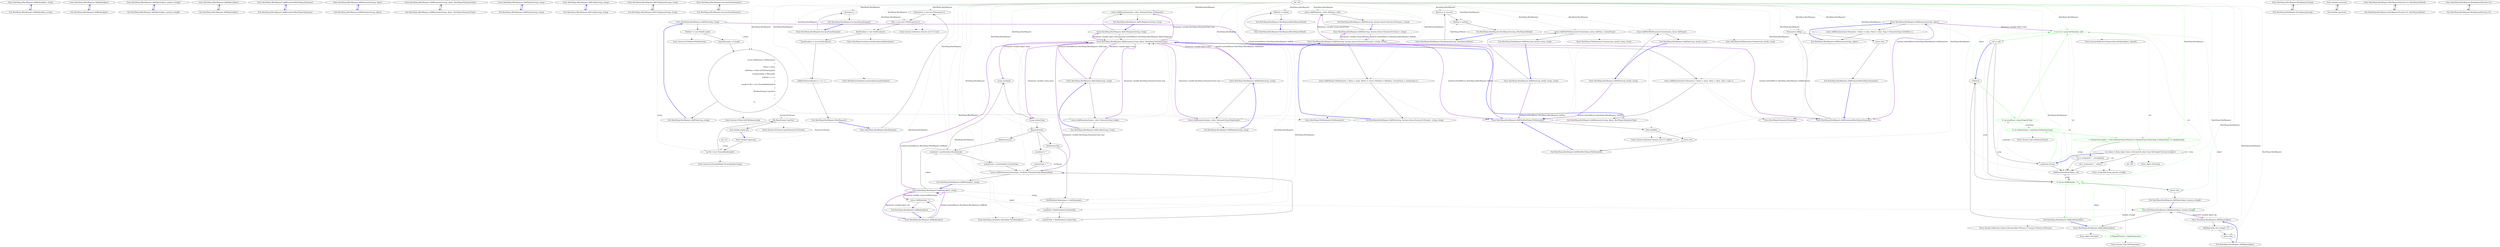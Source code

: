 digraph  {
n0 [cluster="RestSharp.IRestRequest.AddBody(object, string)", label="Entry RestSharp.IRestRequest.AddBody(object, string)", span="167-167"];
n1 [cluster="RestSharp.IRestRequest.AddBody(object, string)", label="Exit RestSharp.IRestRequest.AddBody(object, string)", span="167-167"];
n2 [cluster="RestSharp.IRestRequest.AddBody(object)", label="Entry RestSharp.IRestRequest.AddBody(object)", span="174-174"];
n3 [cluster="RestSharp.IRestRequest.AddBody(object)", label="Exit RestSharp.IRestRequest.AddBody(object)", span="174-174"];
n4 [cluster="RestSharp.IRestRequest.AddObject(object, params string[])", label="Entry RestSharp.IRestRequest.AddObject(object, params string[])", span="185-185"];
n5 [cluster="RestSharp.IRestRequest.AddObject(object, params string[])", label="Exit RestSharp.IRestRequest.AddObject(object, params string[])", span="185-185"];
n6 [cluster="RestSharp.IRestRequest.AddObject(object)", label="Entry RestSharp.IRestRequest.AddObject(object)", span="192-192"];
n7 [cluster="RestSharp.IRestRequest.AddObject(object)", label="Exit RestSharp.IRestRequest.AddObject(object)", span="192-192"];
n8 [cluster="RestSharp.IRestRequest.AddParameter(RestSharp.Parameter)", label="Entry RestSharp.IRestRequest.AddParameter(RestSharp.Parameter)", span="199-199"];
n9 [cluster="RestSharp.IRestRequest.AddParameter(RestSharp.Parameter)", label="Exit RestSharp.IRestRequest.AddParameter(RestSharp.Parameter)", span="199-199"];
n10 [cluster="RestSharp.IRestRequest.AddParameter(string, object)", label="Entry RestSharp.IRestRequest.AddParameter(string, object)", span="207-207"];
n11 [cluster="RestSharp.IRestRequest.AddParameter(string, object)", label="Exit RestSharp.IRestRequest.AddParameter(string, object)", span="207-207"];
n12 [cluster="RestSharp.IRestRequest.AddParameter(string, object, RestSharp.ParameterType)", label="Entry RestSharp.IRestRequest.AddParameter(string, object, RestSharp.ParameterType)", span="221-221"];
n13 [cluster="RestSharp.IRestRequest.AddParameter(string, object, RestSharp.ParameterType)", label="Exit RestSharp.IRestRequest.AddParameter(string, object, RestSharp.ParameterType)", span="221-221"];
n14 [cluster="RestSharp.IRestRequest.AddHeader(string, string)", label="Entry RestSharp.IRestRequest.AddHeader(string, string)", span="229-229"];
n15 [cluster="RestSharp.IRestRequest.AddHeader(string, string)", label="Exit RestSharp.IRestRequest.AddHeader(string, string)", span="229-229"];
n16 [cluster="RestSharp.IRestRequest.AddCookie(string, string)", label="Entry RestSharp.IRestRequest.AddCookie(string, string)", span="237-237"];
n17 [cluster="RestSharp.IRestRequest.AddCookie(string, string)", label="Exit RestSharp.IRestRequest.AddCookie(string, string)", span="237-237"];
n18 [cluster="RestSharp.IRestRequest.AddUrlSegment(string, string)", label="Entry RestSharp.IRestRequest.AddUrlSegment(string, string)", span="245-245"];
n19 [cluster="RestSharp.IRestRequest.AddUrlSegment(string, string)", label="Exit RestSharp.IRestRequest.AddUrlSegment(string, string)", span="245-245"];
n20 [cluster="RestSharp.IRestRequest.IncreaseNumAttempts()", label="Entry RestSharp.IRestRequest.IncreaseNumAttempts()", span="248-248"];
n21 [cluster="RestSharp.IRestRequest.IncreaseNumAttempts()", label="Exit RestSharp.IRestRequest.IncreaseNumAttempts()", span="248-248"];
m0_25 [cluster="RestSharp.RestRequest.AddFile(string, string)", file="RestRequest.cs", label="Entry RestSharp.RestRequest.AddFile(string, string)", span="132-132"];
m0_26 [cluster="RestSharp.RestRequest.AddFile(string, string)", file="RestRequest.cs", label="FileInfo f = new FileInfo (path)", span="134-134"];
m0_28 [cluster="RestSharp.RestRequest.AddFile(string, string)", file="RestRequest.cs", label="return AddFile(new FileParameter\r\n			{\r\n				Name = name,\r\n				FileName = Path.GetFileName(path),\r\n				ContentLength = fileLength,\r\n				\\nWriter = s =>\r\n				{\r\n					using(var file = new StreamReader(path))\r\n					{\r\n						file.BaseStream.CopyTo(s);\r\n					}\r\n				}\r\n			});", span="136-148"];
m0_27 [cluster="RestSharp.RestRequest.AddFile(string, string)", file="RestRequest.cs", label="long fileLength = f.Length", span="135-135"];
m0_29 [cluster="RestSharp.RestRequest.AddFile(string, string)", file="RestRequest.cs", label="Exit RestSharp.RestRequest.AddFile(string, string)", span="132-132"];
m0_103 [cluster="string.Join(string, params string[])", file="RestRequest.cs", label="Entry string.Join(string, params string[])", span="0-0"];
m0_30 [cluster="System.IO.FileInfo.FileInfo(string)", file="RestRequest.cs", label="Entry System.IO.FileInfo.FileInfo(string)", span="0-0"];
m0_127 [cluster="RestSharp.RestRequest.IncreaseNumAttempts()", file="RestRequest.cs", label="Entry RestSharp.RestRequest.IncreaseNumAttempts()", span="483-483"];
m0_128 [cluster="RestSharp.RestRequest.IncreaseNumAttempts()", file="RestRequest.cs", label="_attempts++", span="485-485"];
m0_129 [cluster="RestSharp.RestRequest.IncreaseNumAttempts()", file="RestRequest.cs", label="Exit RestSharp.RestRequest.IncreaseNumAttempts()", span="483-483"];
m0_98 [cluster="System.Collections.Generic.IEnumerable<TSource>.Contains<TSource>(TSource)", file="RestRequest.cs", label="Entry System.Collections.Generic.IEnumerable<TSource>.Contains<TSource>(TSource)", span="0-0"];
m0_9 [cluster="RestSharp.Serializers.JsonSerializer.JsonSerializer()", file="RestRequest.cs", label="Entry RestSharp.Serializers.JsonSerializer.JsonSerializer()", span="13-13"];
m0_0 [cluster="RestSharp.RestRequest.RestRequest()", file="RestRequest.cs", label="Entry RestSharp.RestRequest.RestRequest()", span="62-62"];
m0_1 [cluster="RestSharp.RestRequest.RestRequest()", file="RestRequest.cs", label="Parameters = new List<Parameter>()", span="64-64"];
m0_2 [cluster="RestSharp.RestRequest.RestRequest()", file="RestRequest.cs", label="Files = new List<FileParameter>()", span="65-65"];
m0_3 [cluster="RestSharp.RestRequest.RestRequest()", file="RestRequest.cs", label="XmlSerializer = new XmlSerializer()", span="66-66"];
m0_4 [cluster="RestSharp.RestRequest.RestRequest()", file="RestRequest.cs", label="JsonSerializer = new JsonSerializer()", span="67-67"];
m0_5 [cluster="RestSharp.RestRequest.RestRequest()", file="RestRequest.cs", label="OnBeforeDeserialization = r => { }", span="69-69"];
m0_6 [cluster="RestSharp.RestRequest.RestRequest()", file="RestRequest.cs", label="Exit RestSharp.RestRequest.RestRequest()", span="62-62"];
m0_8 [cluster="RestSharp.Serializers.XmlSerializer.XmlSerializer()", file="RestRequest.cs", label="Entry RestSharp.Serializers.XmlSerializer.XmlSerializer()", span="33-33"];
m0_97 [cluster="System.Type.GetProperties()", file="RestRequest.cs", label="Entry System.Type.GetProperties()", span="0-0"];
m0_124 [cluster="RestSharp.RestRequest.AddUrlSegment(string, string)", file="RestRequest.cs", label="Entry RestSharp.RestRequest.AddUrlSegment(string, string)", span="378-378"];
m0_125 [cluster="RestSharp.RestRequest.AddUrlSegment(string, string)", file="RestRequest.cs", label="return AddParameter(name, value, ParameterType.UrlSegment);", span="380-380"];
m0_126 [cluster="RestSharp.RestRequest.AddUrlSegment(string, string)", file="RestRequest.cs", label="Exit RestSharp.RestRequest.AddUrlSegment(string, string)", span="378-378"];
m0_15 [cluster="RestSharp.RestRequest.RestRequest(string)", file="RestRequest.cs", label="Entry RestSharp.RestRequest.RestRequest(string)", span="86-86"];
m0_16 [cluster="RestSharp.RestRequest.RestRequest(string)", file="RestRequest.cs", label="Exit RestSharp.RestRequest.RestRequest(string)", span="86-86"];
m0_121 [cluster="RestSharp.RestRequest.AddCookie(string, string)", file="RestRequest.cs", label="Entry RestSharp.RestRequest.AddCookie(string, string)", span="367-367"];
m0_122 [cluster="RestSharp.RestRequest.AddCookie(string, string)", file="RestRequest.cs", label="return AddParameter(name, value, ParameterType.Cookie);", span="369-369"];
m0_123 [cluster="RestSharp.RestRequest.AddCookie(string, string)", file="RestRequest.cs", label="Exit RestSharp.RestRequest.AddCookie(string, string)", span="367-367"];
m0_7 [cluster="System.Collections.Generic.List<T>.List()", file="RestRequest.cs", label="Entry System.Collections.Generic.List<T>.List()", span="0-0"];
m0_12 [cluster="RestSharp.RestRequest.RestRequest(RestSharp.Method)", file="RestRequest.cs", label="Entry RestSharp.RestRequest.RestRequest(RestSharp.Method)", span="76-76"];
m0_13 [cluster="RestSharp.RestRequest.RestRequest(RestSharp.Method)", file="RestRequest.cs", label="Method = method", span="79-79"];
m0_14 [cluster="RestSharp.RestRequest.RestRequest(RestSharp.Method)", file="RestRequest.cs", label="Exit RestSharp.RestRequest.RestRequest(RestSharp.Method)", span="76-76"];
m0_118 [cluster="RestSharp.RestRequest.AddHeader(string, string)", file="RestRequest.cs", label="Entry RestSharp.RestRequest.AddHeader(string, string)", span="356-356"];
m0_119 [cluster="RestSharp.RestRequest.AddHeader(string, string)", file="RestRequest.cs", label="return AddParameter(name, value, ParameterType.HttpHeader);", span="358-358"];
m0_120 [cluster="RestSharp.RestRequest.AddHeader(string, string)", file="RestRequest.cs", label="Exit RestSharp.RestRequest.AddHeader(string, string)", span="356-356"];
m0_34 [cluster="lambda expression", file="RestRequest.cs", label="Entry lambda expression", span="141-147"];
m0_10 [cluster="lambda expression", file="RestRequest.cs", label="Entry lambda expression", span="69-69"];
m0_11 [cluster="lambda expression", file="RestRequest.cs", label="Exit lambda expression", span="69-69"];
m0_35 [cluster="lambda expression", file="RestRequest.cs", label="var file = new StreamReader(path)", span="143-143"];
m0_36 [cluster="lambda expression", file="RestRequest.cs", label="file.BaseStream.CopyTo(s)", span="145-145"];
m0_37 [cluster="lambda expression", file="RestRequest.cs", label="Exit lambda expression", span="141-147"];
m0_58 [cluster="RestSharp.RestRequest.AddBody(object, string)", file="RestRequest.cs", label="Entry RestSharp.RestRequest.AddBody(object, string)", span="213-213"];
m0_59 [cluster="RestSharp.RestRequest.AddBody(object, string)", file="RestRequest.cs", label="string serialized", span="215-215"];
m0_63 [cluster="RestSharp.RestRequest.AddBody(object, string)", file="RestRequest.cs", label="serialized = JsonSerializer.Serialize(obj)", span="221-221"];
m0_66 [cluster="RestSharp.RestRequest.AddBody(object, string)", file="RestRequest.cs", label="XmlSerializer.Namespace = xmlNamespace", span="226-226"];
m0_67 [cluster="RestSharp.RestRequest.AddBody(object, string)", file="RestRequest.cs", label="serialized = XmlSerializer.Serialize(obj)", span="227-227"];
m0_60 [cluster="RestSharp.RestRequest.AddBody(object, string)", file="RestRequest.cs", label="string contentType", span="216-216"];
m0_61 [cluster="RestSharp.RestRequest.AddBody(object, string)", file="RestRequest.cs", label=RequestFormat, span="218-218"];
m0_62 [cluster="RestSharp.RestRequest.AddBody(object, string)", file="RestRequest.cs", label="DataFormat.Json", span="220-220"];
m0_65 [cluster="RestSharp.RestRequest.AddBody(object, string)", file="RestRequest.cs", label="DataFormat.Xml", span="225-225"];
m0_69 [cluster="RestSharp.RestRequest.AddBody(object, string)", file="RestRequest.cs", label="serialized = ''''", span="232-232"];
m0_64 [cluster="RestSharp.RestRequest.AddBody(object, string)", file="RestRequest.cs", label="contentType = JsonSerializer.ContentType", span="222-222"];
m0_71 [cluster="RestSharp.RestRequest.AddBody(object, string)", file="RestRequest.cs", label="return AddParameter(contentType, serialized, ParameterType.RequestBody);", span="240-240"];
m0_68 [cluster="RestSharp.RestRequest.AddBody(object, string)", file="RestRequest.cs", label="contentType = XmlSerializer.ContentType", span="228-228"];
m0_70 [cluster="RestSharp.RestRequest.AddBody(object, string)", file="RestRequest.cs", label="contentType = ''''", span="233-233"];
m0_72 [cluster="RestSharp.RestRequest.AddBody(object, string)", file="RestRequest.cs", label="Exit RestSharp.RestRequest.AddBody(object, string)", span="213-213"];
m0_57 [cluster="System.Collections.Generic.List<T>.Add(T)", file="RestRequest.cs", label="Entry System.Collections.Generic.List<T>.Add(T)", span="0-0"];
m0_32 [cluster="System.IO.Path.GetFileName(string)", file="RestRequest.cs", label="Entry System.IO.Path.GetFileName(string)", span="0-0"];
m0_17 [cluster="RestSharp.RestRequest.RestRequest(string, RestSharp.Method)", file="RestRequest.cs", label="Entry RestSharp.RestRequest.RestRequest(string, RestSharp.Method)", span="96-96"];
m0_18 [cluster="RestSharp.RestRequest.RestRequest(string, RestSharp.Method)", file="RestRequest.cs", label="Resource = resource", span="99-99"];
m0_19 [cluster="RestSharp.RestRequest.RestRequest(string, RestSharp.Method)", file="RestRequest.cs", label="Method = method", span="100-100"];
m0_20 [cluster="RestSharp.RestRequest.RestRequest(string, RestSharp.Method)", file="RestRequest.cs", label="Exit RestSharp.RestRequest.RestRequest(string, RestSharp.Method)", span="96-96"];
m0_73 [cluster="RestSharp.Serializers.ISerializer.Serialize(object)", file="RestRequest.cs", label="Entry RestSharp.Serializers.ISerializer.Serialize(object)", span="20-20"];
m0_96 [cluster="object.GetType()", file="RestRequest.cs", label="Entry object.GetType()", span="0-0"];
m0_83 [cluster="RestSharp.RestRequest.AddObject(object, params string[])", file="RestRequest.cs", label=isAllowed, span="272-272"];
m0_84 [cluster="RestSharp.RestRequest.AddObject(object, params string[])", color=green, community=0, file="RestRequest.cs", label="0: var propType = prop.PropertyType", span="274-274"];
m0_85 [cluster="RestSharp.RestRequest.AddObject(object, params string[])", color=green, community=0, file="RestRequest.cs", label="0: var val = prop.GetValue(obj, null)", span="275-275"];
m0_86 [cluster="RestSharp.RestRequest.AddObject(object, params string[])", file="RestRequest.cs", label="val != null", span="277-277"];
m0_44 [cluster="RestSharp.RestRequest.AddFile(string, byte[], string, string)", file="RestRequest.cs", label="Entry RestSharp.RestRequest.AddFile(string, byte[], string, string)", span="171-171"];
m0_45 [cluster="RestSharp.RestRequest.AddFile(string, byte[], string, string)", file="RestRequest.cs", label="return AddFile(FileParameter.Create(name, bytes, fileName, contentType));", span="173-173"];
m0_46 [cluster="RestSharp.RestRequest.AddFile(string, byte[], string, string)", file="RestRequest.cs", label="Exit RestSharp.RestRequest.AddFile(string, byte[], string, string)", span="171-171"];
m0_87 [cluster="RestSharp.RestRequest.AddObject(object, params string[])", file="RestRequest.cs", label="propType.IsArray", span="279-279"];
m0_88 [cluster="RestSharp.RestRequest.AddObject(object, params string[])", color=green, community=0, file="RestRequest.cs", label="0: var elementType = propType.GetElementType()", span="281-281"];
m0_89 [cluster="RestSharp.RestRequest.AddObject(object, params string[])", color=green, community=0, file="RestRequest.cs", label="1: ((Array)val).Length > 0 && (elementType.IsPrimitive || elementType.IsValueType || elementType == typeof(string))", span="283-283"];
m0_90 [cluster="RestSharp.RestRequest.AddObject(object, params string[])", file="RestRequest.cs", label="var values = (from object item in ((Array)val) select item.ToString()).ToArray<string>()", span="285-285"];
m0_23 [cluster="RestSharp.RestRequest.RestRequest(System.Uri, RestSharp.Method)", file="RestRequest.cs", label="Entry RestSharp.RestRequest.RestRequest(System.Uri, RestSharp.Method)", span="119-119"];
m0_24 [cluster="RestSharp.RestRequest.RestRequest(System.Uri, RestSharp.Method)", file="RestRequest.cs", label="Exit RestSharp.RestRequest.RestRequest(System.Uri, RestSharp.Method)", span="119-119"];
m0_40 [cluster="RestSharp.RestRequest.AddFile(string, byte[], string)", file="RestRequest.cs", label="Entry RestSharp.RestRequest.AddFile(string, byte[], string)", span="158-158"];
m0_41 [cluster="RestSharp.RestRequest.AddFile(string, byte[], string)", file="RestRequest.cs", label="return AddFile(FileParameter.Create(name, bytes, fileName));", span="160-160"];
m0_42 [cluster="RestSharp.RestRequest.AddFile(string, byte[], string)", file="RestRequest.cs", label="Exit RestSharp.RestRequest.AddFile(string, byte[], string)", span="158-158"];
m0_78 [cluster="RestSharp.RestRequest.AddObject(object, params string[])", file="RestRequest.cs", label="Entry RestSharp.RestRequest.AddObject(object, params string[])", span="262-262"];
m0_79 [cluster="RestSharp.RestRequest.AddJsonBody(object)", file="RestRequest.cs", label="Entry RestSharp.RestRequest.AddJsonBody(object)", span="260-260"];
m0_82 [cluster="RestSharp.RestRequest.AddJsonBody(object)", file="RestRequest.cs", label="Exit RestSharp.RestRequest.AddJsonBody(object)", span="260-260"];
m0_80 [cluster="RestSharp.RestRequest.AddJsonBody(object)", color=green, community=0, file="RestRequest.cs", label="0: RequestFormat = DataFormat.Json", span="262-262"];
m0_81 [cluster="RestSharp.RestRequest.AddJsonBody(object)", color=green, community=0, file="RestRequest.cs", label="0: return AddBody(obj, '''');", span="263-263"];
m0_93 [cluster="RestSharp.RestRequest.AddObject(object, params string[])", file="RestRequest.cs", label="AddParameter(prop.Name, val)", span="293-293"];
m0_94 [cluster="RestSharp.RestRequest.AddObject(object, params string[])", file="RestRequest.cs", label="return this;", span="298-298"];
m0_92 [cluster="RestSharp.RestRequest.AddObject(object, params string[])", file="RestRequest.cs", label="val = string.Join('','', (string[])val)", span="289-289"];
m0_91 [cluster="RestSharp.RestRequest.AddObject(object, params string[])", file="RestRequest.cs", label="val = string.Join('','', values)", span="286-286"];
m0_95 [cluster="RestSharp.RestRequest.AddObject(object, params string[])", file="RestRequest.cs", label="Exit RestSharp.RestRequest.AddObject(object, params string[])", span="262-262"];
m0_109 [cluster="RestSharp.RestRequest.AddParameter(RestSharp.Parameter)", file="RestRequest.cs", label="Entry RestSharp.RestRequest.AddParameter(RestSharp.Parameter)", span="317-317"];
m0_110 [cluster="RestSharp.RestRequest.AddParameter(RestSharp.Parameter)", file="RestRequest.cs", label="Parameters.Add(p)", span="319-319"];
m0_111 [cluster="RestSharp.RestRequest.AddParameter(RestSharp.Parameter)", file="RestRequest.cs", label="return this;", span="320-320"];
m0_112 [cluster="RestSharp.RestRequest.AddParameter(RestSharp.Parameter)", file="RestRequest.cs", label="Exit RestSharp.RestRequest.AddParameter(RestSharp.Parameter)", span="317-317"];
m0_104 [cluster="RestSharp.RestRequest.AddParameter(string, object)", file="RestRequest.cs", label="Entry RestSharp.RestRequest.AddParameter(string, object)", span="329-329"];
m0_113 [cluster="RestSharp.RestRequest.AddParameter(string, object)", file="RestRequest.cs", label="return AddParameter(new Parameter { Name = name, Value = value, Type = ParameterType.GetOrPost });", span="331-331"];
m0_114 [cluster="RestSharp.RestRequest.AddParameter(string, object)", file="RestRequest.cs", label="Exit RestSharp.RestRequest.AddParameter(string, object)", span="329-329"];
m0_33 [cluster="RestSharp.RestRequest.AddFile(RestSharp.FileParameter)", file="RestRequest.cs", label="Entry RestSharp.RestRequest.AddFile(RestSharp.FileParameter)", span="201-201"];
m0_54 [cluster="RestSharp.RestRequest.AddFile(RestSharp.FileParameter)", file="RestRequest.cs", label="Files.Add(file)", span="203-203"];
m0_55 [cluster="RestSharp.RestRequest.AddFile(RestSharp.FileParameter)", file="RestRequest.cs", label="return this;", span="204-204"];
m0_56 [cluster="RestSharp.RestRequest.AddFile(RestSharp.FileParameter)", file="RestRequest.cs", label="Exit RestSharp.RestRequest.AddFile(RestSharp.FileParameter)", span="201-201"];
m0_31 [cluster="RestSharp.FileParameter.FileParameter()", file="RestRequest.cs", label="Entry RestSharp.FileParameter.FileParameter()", span="8-8"];
m0_75 [cluster="RestSharp.RestRequest.AddBody(object)", file="RestRequest.cs", label="Entry RestSharp.RestRequest.AddBody(object)", span="248-248"];
m0_76 [cluster="RestSharp.RestRequest.AddBody(object)", file="RestRequest.cs", label="return AddBody(obj, '''');", span="252-252"];
m0_77 [cluster="RestSharp.RestRequest.AddBody(object)", file="RestRequest.cs", label="Exit RestSharp.RestRequest.AddBody(object)", span="248-248"];
m0_99 [cluster="System.Reflection.PropertyInfo.GetValue(object, object[])", file="RestRequest.cs", label="Entry System.Reflection.PropertyInfo.GetValue(object, object[])", span="0-0"];
m0_38 [cluster="System.IO.StreamReader.StreamReader(string)", file="RestRequest.cs", label="Entry System.IO.StreamReader.StreamReader(string)", span="0-0"];
m0_105 [cluster="RestSharp.RestRequest.AddObject(object)", file="RestRequest.cs", label="Entry RestSharp.RestRequest.AddObject(object)", span="306-306"];
m0_106 [cluster="RestSharp.RestRequest.AddObject(object)", file="RestRequest.cs", label="AddObject(obj, new string[] { })", span="308-308"];
m0_107 [cluster="RestSharp.RestRequest.AddObject(object)", file="RestRequest.cs", label="return this;", span="309-309"];
m0_108 [cluster="RestSharp.RestRequest.AddObject(object)", file="RestRequest.cs", label="Exit RestSharp.RestRequest.AddObject(object)", span="306-306"];
m0_101 [cluster="object.ToString()", file="RestRequest.cs", label="Entry object.ToString()", span="0-0"];
m0_48 [cluster="RestSharp.RestRequest.AddFile(string, System.Action<System.IO.Stream>, string)", file="RestRequest.cs", label="Entry RestSharp.RestRequest.AddFile(string, System.Action<System.IO.Stream>, string)", span="183-183"];
m0_49 [cluster="RestSharp.RestRequest.AddFile(string, System.Action<System.IO.Stream>, string)", file="RestRequest.cs", label="return AddFile(name, writer, fileName, null);", span="185-185"];
m0_50 [cluster="RestSharp.RestRequest.AddFile(string, System.Action<System.IO.Stream>, string)", file="RestRequest.cs", label="Exit RestSharp.RestRequest.AddFile(string, System.Action<System.IO.Stream>, string)", span="183-183"];
m0_51 [cluster="RestSharp.RestRequest.AddFile(string, System.Action<System.IO.Stream>, string, string)", file="RestRequest.cs", label="Entry RestSharp.RestRequest.AddFile(string, System.Action<System.IO.Stream>, string, string)", span="196-196"];
m0_52 [cluster="RestSharp.RestRequest.AddFile(string, System.Action<System.IO.Stream>, string, string)", file="RestRequest.cs", label="return AddFile(new FileParameter { Name = name, Writer = writer, FileName = fileName, ContentType = contentType });", span="198-198"];
m0_53 [cluster="RestSharp.RestRequest.AddFile(string, System.Action<System.IO.Stream>, string, string)", file="RestRequest.cs", label="Exit RestSharp.RestRequest.AddFile(string, System.Action<System.IO.Stream>, string, string)", span="196-196"];
m0_74 [cluster="RestSharp.RestRequest.AddParameter(string, object, RestSharp.ParameterType)", file="RestRequest.cs", label="Entry RestSharp.RestRequest.AddParameter(string, object, RestSharp.ParameterType)", span="345-345"];
m0_116 [cluster="RestSharp.RestRequest.AddParameter(string, object, RestSharp.ParameterType)", file="RestRequest.cs", label="return AddParameter(new Parameter { Name = name, Value = value, Type = type });", span="347-347"];
m0_117 [cluster="RestSharp.RestRequest.AddParameter(string, object, RestSharp.ParameterType)", file="RestRequest.cs", label="Exit RestSharp.RestRequest.AddParameter(string, object, RestSharp.ParameterType)", span="345-345"];
m0_47 [cluster="RestSharp.FileParameter.Create(string, byte[], string, string)", file="RestRequest.cs", label="Entry RestSharp.FileParameter.Create(string, byte[], string, string)", span="18-18"];
m0_115 [cluster="RestSharp.Parameter.Parameter()", file="RestRequest.cs", label="Entry RestSharp.Parameter.Parameter()", span="21-21"];
m0_39 [cluster="System.IO.Stream.CopyTo(System.IO.Stream)", file="RestRequest.cs", label="Entry System.IO.Stream.CopyTo(System.IO.Stream)", span="0-0"];
m0_21 [cluster="RestSharp.RestRequest.RestRequest(System.Uri)", file="RestRequest.cs", label="Entry RestSharp.RestRequest.RestRequest(System.Uri)", span="108-108"];
m0_22 [cluster="RestSharp.RestRequest.RestRequest(System.Uri)", file="RestRequest.cs", label="Exit RestSharp.RestRequest.RestRequest(System.Uri)", span="108-108"];
m0_43 [cluster="RestSharp.FileParameter.Create(string, byte[], string)", file="RestRequest.cs", label="Entry RestSharp.FileParameter.Create(string, byte[], string)", span="42-42"];
m0_100 [cluster="System.Type.GetElementType()", file="RestRequest.cs", label="Entry System.Type.GetElementType()", span="0-0"];
m0_102;
m0_130;
m0_131;
n0 -> n1  [key=0, style=solid];
n1 -> n0  [color=blue, key=0, style=bold];
n2 -> n3  [key=0, style=solid];
n3 -> n2  [color=blue, key=0, style=bold];
n4 -> n5  [key=0, style=solid];
n5 -> n4  [color=blue, key=0, style=bold];
n6 -> n7  [key=0, style=solid];
n7 -> n6  [color=blue, key=0, style=bold];
n8 -> n9  [key=0, style=solid];
n9 -> n8  [color=blue, key=0, style=bold];
n10 -> n11  [key=0, style=solid];
n11 -> n10  [color=blue, key=0, style=bold];
n12 -> n13  [key=0, style=solid];
n13 -> n12  [color=blue, key=0, style=bold];
n14 -> n15  [key=0, style=solid];
n15 -> n14  [color=blue, key=0, style=bold];
n16 -> n17  [key=0, style=solid];
n17 -> n16  [color=blue, key=0, style=bold];
n18 -> n19  [key=0, style=solid];
n19 -> n18  [color=blue, key=0, style=bold];
n20 -> n21  [key=0, style=solid];
n21 -> n20  [color=blue, key=0, style=bold];
m0_25 -> m0_26  [key=0, style=solid];
m0_25 -> m0_28  [color=darkseagreen4, key=1, label=string, style=dashed];
m0_25 -> m0_33  [color=darkorchid, key=3, label="method methodReturn RestSharp.IRestRequest AddFile", style=bold];
m0_25 -> m0_35  [color=darkseagreen4, key=1, label=string, style=dashed];
m0_26 -> m0_27  [key=0, style=solid];
m0_26 -> m0_30  [key=2, style=dotted];
m0_28 -> m0_29  [key=0, style=solid];
m0_28 -> m0_31  [key=2, style=dotted];
m0_28 -> m0_32  [key=2, style=dotted];
m0_28 -> m0_33  [key=2, style=dotted];
m0_28 -> m0_36  [color=darkseagreen4, key=1, label="System.IO.Stream", style=dashed];
m0_27 -> m0_28  [key=0, style=solid];
m0_29 -> m0_25  [color=blue, key=0, style=bold];
m0_127 -> m0_128  [key=0, style=solid];
m0_128 -> m0_129  [key=0, style=solid];
m0_129 -> m0_127  [color=blue, key=0, style=bold];
m0_0 -> m0_1  [key=0, style=solid];
m0_1 -> m0_2  [key=0, style=solid];
m0_1 -> m0_7  [key=2, style=dotted];
m0_2 -> m0_3  [key=0, style=solid];
m0_2 -> m0_7  [key=2, style=dotted];
m0_3 -> m0_4  [key=0, style=solid];
m0_3 -> m0_8  [key=2, style=dotted];
m0_4 -> m0_5  [key=0, style=solid];
m0_4 -> m0_9  [key=2, style=dotted];
m0_5 -> m0_6  [key=0, style=solid];
m0_6 -> m0_0  [color=blue, key=0, style=bold];
m0_124 -> m0_74  [color=darkorchid, key=3, label="method methodReturn RestSharp.IRestRequest AddUrlSegment", style=bold];
m0_124 -> m0_125  [key=0, style=solid];
m0_125 -> m0_74  [key=2, style=dotted];
m0_125 -> m0_126  [key=0, style=solid];
m0_126 -> m0_124  [color=blue, key=0, style=bold];
m0_15 -> m0_16  [key=0, style=solid];
m0_16 -> m0_15  [color=blue, key=0, style=bold];
m0_121 -> m0_74  [color=darkorchid, key=3, label="method methodReturn RestSharp.IRestRequest AddCookie", style=bold];
m0_121 -> m0_122  [key=0, style=solid];
m0_122 -> m0_74  [key=2, style=dotted];
m0_122 -> m0_123  [key=0, style=solid];
m0_123 -> m0_121  [color=blue, key=0, style=bold];
m0_12 -> m0_13  [key=0, style=solid];
m0_13 -> m0_14  [key=0, style=solid];
m0_14 -> m0_12  [color=blue, key=0, style=bold];
m0_118 -> m0_74  [color=darkorchid, key=3, label="method methodReturn RestSharp.IRestRequest AddHeader", style=bold];
m0_118 -> m0_119  [key=0, style=solid];
m0_119 -> m0_74  [key=2, style=dotted];
m0_119 -> m0_120  [key=0, style=solid];
m0_120 -> m0_118  [color=blue, key=0, style=bold];
m0_34 -> m0_35  [key=0, style=solid];
m0_34 -> m0_36  [color=darkseagreen4, key=1, label="System.IO.Stream", style=dashed];
m0_10 -> m0_11  [key=0, style=solid];
m0_11 -> m0_10  [color=blue, key=0, style=bold];
m0_35 -> m0_36  [key=0, style=solid];
m0_35 -> m0_38  [key=2, style=dotted];
m0_36 -> m0_37  [key=0, style=solid];
m0_36 -> m0_39  [key=2, style=dotted];
m0_37 -> m0_34  [color=blue, key=0, style=bold];
m0_58 -> m0_59  [key=0, style=solid];
m0_58 -> m0_63  [color=darkseagreen4, key=1, label=object, style=dashed];
m0_58 -> m0_66  [color=darkseagreen4, key=1, label=string, style=dashed];
m0_58 -> m0_67  [color=darkseagreen4, key=1, label=object, style=dashed];
m0_58 -> m0_74  [color=darkorchid, key=3, label="method methodReturn RestSharp.IRestRequest AddBody", style=bold];
m0_58 -> m0_75  [color=darkorchid, key=3, label="Parameter variable object obj", style=bold];
m0_58 -> m0_76  [color=darkorchid, key=3, label="Parameter variable string xmlNamespace", style=bold];
m0_59 -> m0_60  [key=0, style=solid];
m0_63 -> m0_64  [key=0, style=solid];
m0_63 -> m0_73  [key=2, style=dotted];
m0_66 -> m0_67  [key=0, style=solid];
m0_67 -> m0_68  [key=0, style=solid];
m0_67 -> m0_73  [key=2, style=dotted];
m0_60 -> m0_61  [key=0, style=solid];
m0_61 -> m0_62  [key=0, style=solid];
m0_61 -> m0_65  [key=0, style=solid];
m0_61 -> m0_69  [key=0, style=solid];
m0_62 -> m0_63  [key=0, style=solid];
m0_65 -> m0_66  [key=0, style=solid];
m0_69 -> m0_70  [key=0, style=solid];
m0_69 -> m0_71  [color=darkseagreen4, key=1, label=serialized, style=dashed];
m0_64 -> m0_71  [key=0, style=solid];
m0_71 -> m0_72  [key=0, style=solid];
m0_71 -> m0_74  [key=2, style=dotted];
m0_68 -> m0_71  [key=0, style=solid];
m0_70 -> m0_71  [key=0, style=solid];
m0_72 -> m0_58  [color=blue, key=0, style=bold];
m0_17 -> m0_18  [key=0, style=solid];
m0_17 -> m0_19  [color=darkseagreen4, key=1, label="RestSharp.Method", style=dashed];
m0_18 -> m0_19  [key=0, style=solid];
m0_19 -> m0_20  [key=0, style=solid];
m0_20 -> m0_17  [color=blue, key=0, style=bold];
m0_83 -> m0_84  [color=green, key=0, style=solid];
m0_83 -> m0_85  [color=green, key=1, label=object, style=dashed];
m0_83 -> m0_81  [key=0, style=solid];
m0_84 -> m0_85  [color=green, key=0, style=solid];
m0_84 -> m0_87  [color=darkseagreen4, key=1, label=propType, style=dashed];
m0_84 -> m0_88  [color=darkseagreen4, key=1, label=propType, style=dashed];
m0_85 -> m0_86  [color=green, key=0, style=solid];
m0_85 -> m0_78  [color=green, key=2, style=dotted];
m0_85 -> m0_89  [color=darkseagreen4, key=1, label=val, style=dashed];
m0_85 -> m0_90  [color=darkseagreen4, key=1, label=val, style=dashed];
m0_85 -> m0_92  [color=darkseagreen4, key=1, label=val, style=dashed];
m0_85 -> m0_93  [color=darkseagreen4, key=1, label=val, style=dashed];
m0_85 -> m0_99  [key=2, style=dotted];
m0_86 -> m0_83  [color=blue, key=0, style=bold];
m0_86 -> m0_81  [key=0, style=solid];
m0_86 -> m0_87  [key=0, style=solid];
m0_44 -> m0_33  [color=darkorchid, key=3, label="method methodReturn RestSharp.IRestRequest AddFile", style=bold];
m0_44 -> m0_45  [key=0, style=solid];
m0_45 -> m0_33  [key=2, style=dotted];
m0_45 -> m0_46  [key=0, style=solid];
m0_45 -> m0_47  [key=2, style=dotted];
m0_46 -> m0_44  [color=blue, key=0, style=bold];
m0_87 -> m0_88  [color=green, key=0, style=solid];
m0_87 -> m0_89  [color=green, key=1, label=string, style=dashed];
m0_87 -> m0_93  [key=0, style=solid];
m0_88 -> m0_89  [color=green, key=0, style=solid];
m0_88 -> m0_100  [key=2, style=dotted];
m0_89 -> m0_90  [color=green, key=0, style=solid];
m0_89 -> m0_78  [color=green, key=2, style=dotted];
m0_89 -> m0_92  [key=0, style=solid];
m0_90 -> m0_87  [color=blue, key=0, style=bold];
m0_90 -> m0_90  [color=darkseagreen4, key=1, label=item, style=dashed];
m0_90 -> m0_91  [key=0, style=solid];
m0_90 -> m0_101  [key=2, style=dotted];
m0_90 -> m0_102  [key=2, style=dotted];
m0_23 -> m0_24  [key=0, style=solid];
m0_24 -> m0_23  [color=blue, key=0, style=bold];
m0_40 -> m0_33  [color=darkorchid, key=3, label="method methodReturn RestSharp.IRestRequest AddFile", style=bold];
m0_40 -> m0_41  [key=0, style=solid];
m0_41 -> m0_33  [key=2, style=dotted];
m0_41 -> m0_42  [key=0, style=solid];
m0_41 -> m0_43  [key=2, style=dotted];
m0_42 -> m0_40  [color=blue, key=0, style=bold];
m0_78 -> m0_79  [key=0, style=solid];
m0_78 -> m0_82  [color=darkseagreen4, key=1, label="params string[]", style=dashed];
m0_78 -> m0_85  [color=darkseagreen4, key=1, label=object, style=dashed];
m0_78 -> m0_105  [color=darkorchid, key=3, label="Parameter variable object obj", style=bold];
m0_79 -> m0_80  [color=green, key=0, style=solid];
m0_79 -> m0_96  [key=2, style=dotted];
m0_79 -> m0_81  [color=green, key=1, label=object, style=dashed];
m0_82 -> m0_83  [key=0, style=solid];
m0_82 -> m0_98  [key=2, style=dotted];
m0_82 -> m0_79  [color=blue, key=0, style=bold];
m0_80 -> m0_81  [color=green, key=0, style=solid];
m0_80 -> m0_97  [key=2, style=dotted];
m0_81 -> m0_82  [color=green, key=0, style=solid];
m0_81 -> m0_84  [color=darkseagreen4, key=1, label=prop, style=dashed];
m0_81 -> m0_85  [color=darkseagreen4, key=1, label=prop, style=dashed];
m0_81 -> m0_93  [color=darkseagreen4, key=1, label=prop, style=dashed];
m0_81 -> m0_94  [key=0, style=solid];
m0_81 -> m0_78  [color=green, key=2, style=dotted];
m0_93 -> m0_81  [key=0, style=solid];
m0_93 -> m0_104  [key=2, style=dotted];
m0_94 -> m0_95  [key=0, style=solid];
m0_92 -> m0_92  [color=darkseagreen4, key=1, label=val, style=dashed];
m0_92 -> m0_93  [key=0, style=solid];
m0_92 -> m0_103  [key=2, style=dotted];
m0_91 -> m0_93  [key=0, style=solid];
m0_91 -> m0_103  [key=2, style=dotted];
m0_95 -> m0_78  [color=blue, key=0, style=bold];
m0_109 -> m0_110  [key=0, style=solid];
m0_110 -> m0_57  [key=2, style=dotted];
m0_110 -> m0_111  [key=0, style=solid];
m0_111 -> m0_112  [key=0, style=solid];
m0_112 -> m0_109  [color=blue, key=0, style=bold];
m0_104 -> m0_85  [color=darkorchid, key=3, label="Parameter variable object value", style=bold];
m0_104 -> m0_113  [key=0, style=solid];
m0_104 -> m0_109  [color=darkorchid, key=3, label="method methodReturn RestSharp.IRestRequest AddParameter", style=bold];
m0_113 -> m0_114  [key=0, style=solid];
m0_113 -> m0_109  [key=2, style=dotted];
m0_113 -> m0_115  [key=2, style=dotted];
m0_114 -> m0_104  [color=blue, key=0, style=bold];
m0_33 -> m0_54  [key=0, style=solid];
m0_54 -> m0_55  [key=0, style=solid];
m0_54 -> m0_57  [key=2, style=dotted];
m0_55 -> m0_56  [key=0, style=solid];
m0_56 -> m0_33  [color=blue, key=0, style=bold];
m0_75 -> m0_58  [color=darkorchid, key=3, label="method methodReturn RestSharp.IRestRequest AddBody", style=bold];
m0_75 -> m0_76  [key=0, style=solid];
m0_76 -> m0_58  [key=2, style=dotted];
m0_76 -> m0_77  [key=0, style=solid];
m0_76 -> m0_78  [key=2, style=dotted];
m0_77 -> m0_75  [color=blue, key=0, style=bold];
m0_105 -> m0_106  [key=0, style=solid];
m0_106 -> m0_78  [key=2, style=dotted];
m0_106 -> m0_107  [key=0, style=solid];
m0_107 -> m0_108  [key=0, style=solid];
m0_108 -> m0_105  [color=blue, key=0, style=bold];
m0_48 -> m0_49  [key=0, style=solid];
m0_48 -> m0_51  [color=darkorchid, key=3, label="method methodReturn RestSharp.IRestRequest AddFile", style=bold];
m0_49 -> m0_50  [key=0, style=solid];
m0_49 -> m0_51  [key=2, style=dotted];
m0_50 -> m0_48  [color=blue, key=0, style=bold];
m0_51 -> m0_33  [color=darkorchid, key=3, label="method methodReturn RestSharp.IRestRequest AddFile", style=bold];
m0_51 -> m0_48  [color=darkorchid, key=3, label="Parameter variable string fileName", style=bold];
m0_51 -> m0_49  [color=darkorchid, key=3, label="Parameter variable string contentType", style=bold];
m0_51 -> m0_52  [key=0, style=solid];
m0_52 -> m0_31  [key=2, style=dotted];
m0_52 -> m0_33  [key=2, style=dotted];
m0_52 -> m0_53  [key=0, style=solid];
m0_53 -> m0_51  [color=blue, key=0, style=bold];
m0_74 -> m0_59  [color=darkorchid, key=3, label="Parameter variable object value", style=bold];
m0_74 -> m0_60  [color=darkorchid, key=3, label="Parameter variable string name", style=bold];
m0_74 -> m0_71  [color=darkorchid, key=3, label="Parameter variable RestSharp.ParameterType type", style=bold];
m0_74 -> m0_116  [key=0, style=solid];
m0_74 -> m0_109  [color=darkorchid, key=3, label="method methodReturn RestSharp.IRestRequest AddParameter", style=bold];
m0_74 -> m0_118  [color=darkorchid, key=3, label="Parameter variable object value", style=bold];
m0_74 -> m0_119  [color=darkorchid, key=3, label="Parameter variable RestSharp.ParameterType type", style=bold];
m0_74 -> m0_121  [color=darkorchid, key=3, label="Parameter variable object value", style=bold];
m0_74 -> m0_122  [color=darkorchid, key=3, label="Parameter variable RestSharp.ParameterType type", style=bold];
m0_74 -> m0_124  [color=darkorchid, key=3, label="Parameter variable object value", style=bold];
m0_74 -> m0_125  [color=darkorchid, key=3, label="Parameter variable RestSharp.ParameterType type", style=bold];
m0_116 -> m0_117  [key=0, style=solid];
m0_116 -> m0_109  [key=2, style=dotted];
m0_116 -> m0_115  [key=2, style=dotted];
m0_117 -> m0_74  [color=blue, key=0, style=bold];
m0_21 -> m0_22  [key=0, style=solid];
m0_22 -> m0_21  [color=blue, key=0, style=bold];
m0_130 -> m0_1  [color=darkseagreen4, key=1, label="RestSharp.RestRequest", style=dashed];
m0_130 -> m0_2  [color=darkseagreen4, key=1, label="RestSharp.RestRequest", style=dashed];
m0_130 -> m0_3  [color=darkseagreen4, key=1, label="RestSharp.RestRequest", style=dashed];
m0_130 -> m0_4  [color=darkseagreen4, key=1, label="RestSharp.RestRequest", style=dashed];
m0_130 -> m0_5  [color=darkseagreen4, key=1, label="RestSharp.RestRequest", style=dashed];
m0_130 -> m0_13  [color=darkseagreen4, key=1, label="RestSharp.RestRequest", style=dashed];
m0_130 -> m0_18  [color=darkseagreen4, key=1, label="RestSharp.RestRequest", style=dashed];
m0_130 -> m0_19  [color=darkseagreen4, key=1, label="RestSharp.RestRequest", style=dashed];
m0_130 -> m0_28  [color=darkseagreen4, key=1, label="RestSharp.RestRequest", style=dashed];
m0_130 -> m0_54  [color=darkseagreen4, key=1, label="RestSharp.RestRequest", style=dashed];
m0_130 -> m0_55  [color=darkseagreen4, key=1, label="RestSharp.RestRequest", style=dashed];
m0_130 -> m0_41  [color=darkseagreen4, key=1, label="RestSharp.RestRequest", style=dashed];
m0_130 -> m0_45  [color=darkseagreen4, key=1, label="RestSharp.RestRequest", style=dashed];
m0_130 -> m0_49  [color=darkseagreen4, key=1, label="RestSharp.RestRequest", style=dashed];
m0_130 -> m0_52  [color=darkseagreen4, key=1, label="RestSharp.RestRequest", style=dashed];
m0_130 -> m0_61  [color=darkseagreen4, key=1, label="RestSharp.RestRequest", style=dashed];
m0_130 -> m0_63  [color=darkseagreen4, key=1, label="RestSharp.RestRequest", style=dashed];
m0_130 -> m0_64  [color=darkseagreen4, key=1, label="RestSharp.RestRequest", style=dashed];
m0_130 -> m0_66  [color=darkseagreen4, key=1, label="RestSharp.RestRequest", style=dashed];
m0_130 -> m0_67  [color=darkseagreen4, key=1, label="RestSharp.RestRequest", style=dashed];
m0_130 -> m0_68  [color=darkseagreen4, key=1, label="RestSharp.RestRequest", style=dashed];
m0_130 -> m0_71  [color=darkseagreen4, key=1, label="RestSharp.RestRequest", style=dashed];
m0_130 -> m0_116  [color=darkseagreen4, key=1, label="RestSharp.RestRequest", style=dashed];
m0_130 -> m0_76  [color=darkseagreen4, key=1, label="RestSharp.RestRequest", style=dashed];
m0_130 -> m0_93  [color=darkseagreen4, key=1, label="RestSharp.RestRequest", style=dashed];
m0_130 -> m0_94  [color=darkseagreen4, key=1, label="RestSharp.RestRequest", style=dashed];
m0_130 -> m0_113  [color=darkseagreen4, key=1, label="RestSharp.RestRequest", style=dashed];
m0_130 -> m0_106  [color=darkseagreen4, key=1, label="RestSharp.RestRequest", style=dashed];
m0_130 -> m0_107  [color=darkseagreen4, key=1, label="RestSharp.RestRequest", style=dashed];
m0_130 -> m0_110  [color=darkseagreen4, key=1, label="RestSharp.RestRequest", style=dashed];
m0_130 -> m0_111  [color=darkseagreen4, key=1, label="RestSharp.RestRequest", style=dashed];
m0_130 -> m0_119  [color=darkseagreen4, key=1, label="RestSharp.RestRequest", style=dashed];
m0_130 -> m0_122  [color=darkseagreen4, key=1, label="RestSharp.RestRequest", style=dashed];
m0_130 -> m0_125  [color=darkseagreen4, key=1, label="RestSharp.RestRequest", style=dashed];
m0_130 -> m0_128  [color=darkseagreen4, key=1, label="RestSharp.RestRequest", style=dashed];
m0_130 -> m0_81  [color=green, key=1, label="RestSharp.RestRequest", style=dashed];
m0_130 -> m0_85  [color=green, key=1, label="RestSharp.RestRequest", style=dashed];
m0_130 -> m0_89  [color=green, key=1, label="RestSharp.RestRequest", style=dashed];
m0_131 -> m0_35  [color=darkseagreen4, key=1, label=string, style=dashed];
}
